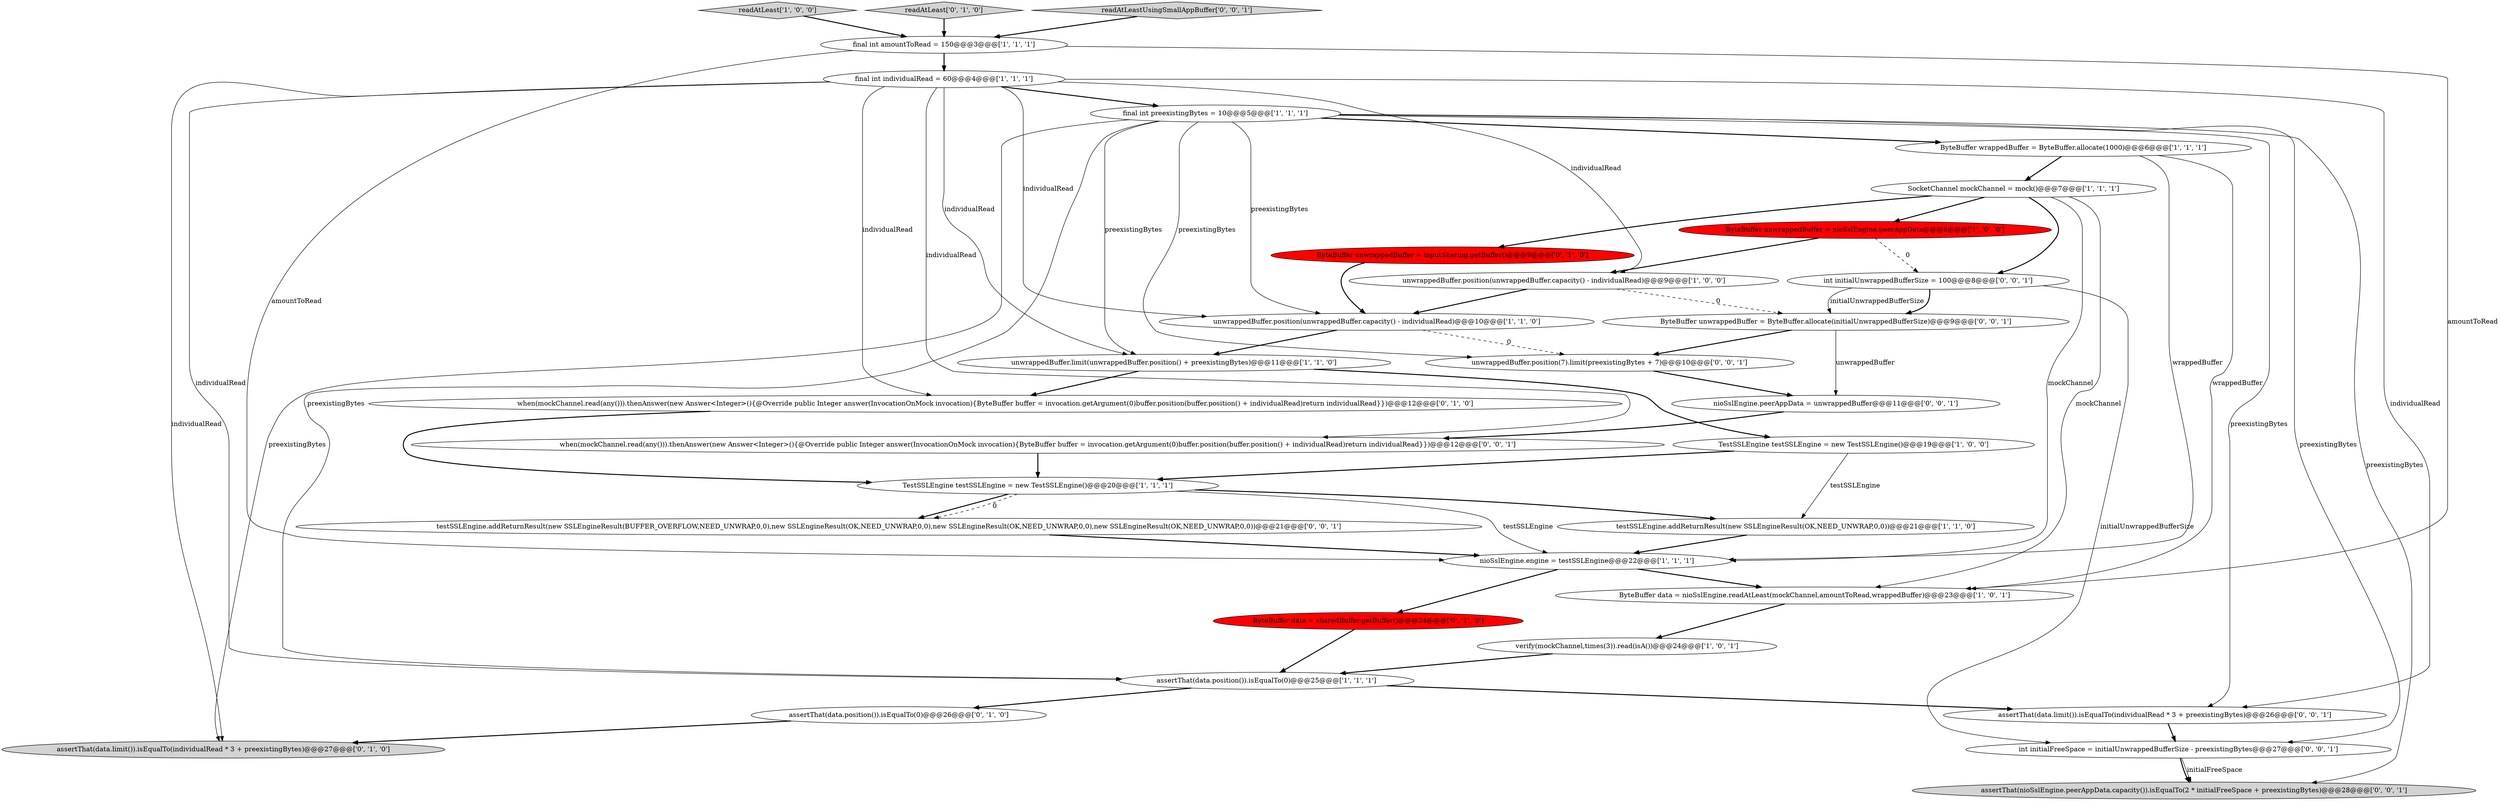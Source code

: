 digraph {
31 [style = filled, label = "when(mockChannel.read(any())).thenAnswer(new Answer<Integer>(){@Override public Integer answer(InvocationOnMock invocation){ByteBuffer buffer = invocation.getArgument(0)buffer.position(buffer.position() + individualRead)return individualRead}})@@@12@@@['0', '0', '1']", fillcolor = white, shape = ellipse image = "AAA0AAABBB3BBB"];
14 [style = filled, label = "SocketChannel mockChannel = mock()@@@7@@@['1', '1', '1']", fillcolor = white, shape = ellipse image = "AAA0AAABBB1BBB"];
28 [style = filled, label = "int initialFreeSpace = initialUnwrappedBufferSize - preexistingBytes@@@27@@@['0', '0', '1']", fillcolor = white, shape = ellipse image = "AAA0AAABBB3BBB"];
3 [style = filled, label = "assertThat(data.position()).isEqualTo(0)@@@25@@@['1', '1', '1']", fillcolor = white, shape = ellipse image = "AAA0AAABBB1BBB"];
23 [style = filled, label = "unwrappedBuffer.position(7).limit(preexistingBytes + 7)@@@10@@@['0', '0', '1']", fillcolor = white, shape = ellipse image = "AAA0AAABBB3BBB"];
8 [style = filled, label = "unwrappedBuffer.position(unwrappedBuffer.capacity() - individualRead)@@@9@@@['1', '0', '0']", fillcolor = white, shape = ellipse image = "AAA0AAABBB1BBB"];
26 [style = filled, label = "ByteBuffer unwrappedBuffer = ByteBuffer.allocate(initialUnwrappedBufferSize)@@@9@@@['0', '0', '1']", fillcolor = white, shape = ellipse image = "AAA0AAABBB3BBB"];
5 [style = filled, label = "final int individualRead = 60@@@4@@@['1', '1', '1']", fillcolor = white, shape = ellipse image = "AAA0AAABBB1BBB"];
4 [style = filled, label = "ByteBuffer unwrappedBuffer = nioSslEngine.peerAppData@@@8@@@['1', '0', '0']", fillcolor = red, shape = ellipse image = "AAA1AAABBB1BBB"];
29 [style = filled, label = "assertThat(data.limit()).isEqualTo(individualRead * 3 + preexistingBytes)@@@26@@@['0', '0', '1']", fillcolor = white, shape = ellipse image = "AAA0AAABBB3BBB"];
1 [style = filled, label = "verify(mockChannel,times(3)).read(isA())@@@24@@@['1', '0', '1']", fillcolor = white, shape = ellipse image = "AAA0AAABBB1BBB"];
11 [style = filled, label = "readAtLeast['1', '0', '0']", fillcolor = lightgray, shape = diamond image = "AAA0AAABBB1BBB"];
10 [style = filled, label = "ByteBuffer data = nioSslEngine.readAtLeast(mockChannel,amountToRead,wrappedBuffer)@@@23@@@['1', '0', '1']", fillcolor = white, shape = ellipse image = "AAA0AAABBB1BBB"];
21 [style = filled, label = "assertThat(data.position()).isEqualTo(0)@@@26@@@['0', '1', '0']", fillcolor = white, shape = ellipse image = "AAA0AAABBB2BBB"];
20 [style = filled, label = "readAtLeast['0', '1', '0']", fillcolor = lightgray, shape = diamond image = "AAA0AAABBB2BBB"];
6 [style = filled, label = "testSSLEngine.addReturnResult(new SSLEngineResult(OK,NEED_UNWRAP,0,0))@@@21@@@['1', '1', '0']", fillcolor = white, shape = ellipse image = "AAA0AAABBB1BBB"];
22 [style = filled, label = "when(mockChannel.read(any())).thenAnswer(new Answer<Integer>(){@Override public Integer answer(InvocationOnMock invocation){ByteBuffer buffer = invocation.getArgument(0)buffer.position(buffer.position() + individualRead)return individualRead}})@@@12@@@['0', '1', '0']", fillcolor = white, shape = ellipse image = "AAA0AAABBB2BBB"];
0 [style = filled, label = "unwrappedBuffer.position(unwrappedBuffer.capacity() - individualRead)@@@10@@@['1', '1', '0']", fillcolor = white, shape = ellipse image = "AAA0AAABBB1BBB"];
9 [style = filled, label = "TestSSLEngine testSSLEngine = new TestSSLEngine()@@@20@@@['1', '1', '1']", fillcolor = white, shape = ellipse image = "AAA0AAABBB1BBB"];
13 [style = filled, label = "nioSslEngine.engine = testSSLEngine@@@22@@@['1', '1', '1']", fillcolor = white, shape = ellipse image = "AAA0AAABBB1BBB"];
17 [style = filled, label = "ByteBuffer unwrappedBuffer = inputSharing.getBuffer()@@@9@@@['0', '1', '0']", fillcolor = red, shape = ellipse image = "AAA1AAABBB2BBB"];
24 [style = filled, label = "assertThat(nioSslEngine.peerAppData.capacity()).isEqualTo(2 * initialFreeSpace + preexistingBytes)@@@28@@@['0', '0', '1']", fillcolor = lightgray, shape = ellipse image = "AAA0AAABBB3BBB"];
15 [style = filled, label = "final int preexistingBytes = 10@@@5@@@['1', '1', '1']", fillcolor = white, shape = ellipse image = "AAA0AAABBB1BBB"];
27 [style = filled, label = "nioSslEngine.peerAppData = unwrappedBuffer@@@11@@@['0', '0', '1']", fillcolor = white, shape = ellipse image = "AAA0AAABBB3BBB"];
19 [style = filled, label = "assertThat(data.limit()).isEqualTo(individualRead * 3 + preexistingBytes)@@@27@@@['0', '1', '0']", fillcolor = lightgray, shape = ellipse image = "AAA0AAABBB2BBB"];
32 [style = filled, label = "testSSLEngine.addReturnResult(new SSLEngineResult(BUFFER_OVERFLOW,NEED_UNWRAP,0,0),new SSLEngineResult(OK,NEED_UNWRAP,0,0),new SSLEngineResult(OK,NEED_UNWRAP,0,0),new SSLEngineResult(OK,NEED_UNWRAP,0,0))@@@21@@@['0', '0', '1']", fillcolor = white, shape = ellipse image = "AAA0AAABBB3BBB"];
18 [style = filled, label = "ByteBuffer data = sharedBuffer.getBuffer()@@@24@@@['0', '1', '0']", fillcolor = red, shape = ellipse image = "AAA1AAABBB2BBB"];
30 [style = filled, label = "int initialUnwrappedBufferSize = 100@@@8@@@['0', '0', '1']", fillcolor = white, shape = ellipse image = "AAA0AAABBB3BBB"];
16 [style = filled, label = "ByteBuffer wrappedBuffer = ByteBuffer.allocate(1000)@@@6@@@['1', '1', '1']", fillcolor = white, shape = ellipse image = "AAA0AAABBB1BBB"];
12 [style = filled, label = "unwrappedBuffer.limit(unwrappedBuffer.position() + preexistingBytes)@@@11@@@['1', '1', '0']", fillcolor = white, shape = ellipse image = "AAA0AAABBB1BBB"];
25 [style = filled, label = "readAtLeastUsingSmallAppBuffer['0', '0', '1']", fillcolor = lightgray, shape = diamond image = "AAA0AAABBB3BBB"];
2 [style = filled, label = "TestSSLEngine testSSLEngine = new TestSSLEngine()@@@19@@@['1', '0', '0']", fillcolor = white, shape = ellipse image = "AAA0AAABBB1BBB"];
7 [style = filled, label = "final int amountToRead = 150@@@3@@@['1', '1', '1']", fillcolor = white, shape = ellipse image = "AAA0AAABBB1BBB"];
13->10 [style = bold, label=""];
18->3 [style = bold, label=""];
5->31 [style = solid, label="individualRead"];
14->30 [style = bold, label=""];
15->23 [style = solid, label="preexistingBytes"];
21->19 [style = bold, label=""];
23->27 [style = bold, label=""];
5->19 [style = solid, label="individualRead"];
5->8 [style = solid, label="individualRead"];
15->24 [style = solid, label="preexistingBytes"];
31->9 [style = bold, label=""];
5->12 [style = solid, label="individualRead"];
0->23 [style = dashed, label="0"];
0->12 [style = bold, label=""];
22->9 [style = bold, label=""];
30->26 [style = bold, label=""];
9->32 [style = bold, label=""];
1->3 [style = bold, label=""];
7->13 [style = solid, label="amountToRead"];
5->29 [style = solid, label="individualRead"];
5->15 [style = bold, label=""];
27->31 [style = bold, label=""];
14->17 [style = bold, label=""];
4->30 [style = dashed, label="0"];
2->9 [style = bold, label=""];
15->28 [style = solid, label="preexistingBytes"];
15->16 [style = bold, label=""];
25->7 [style = bold, label=""];
15->19 [style = solid, label="preexistingBytes"];
5->0 [style = solid, label="individualRead"];
14->10 [style = solid, label="mockChannel"];
9->32 [style = dashed, label="0"];
9->6 [style = bold, label=""];
30->26 [style = solid, label="initialUnwrappedBufferSize"];
15->12 [style = solid, label="preexistingBytes"];
29->28 [style = bold, label=""];
8->0 [style = bold, label=""];
15->0 [style = solid, label="preexistingBytes"];
26->27 [style = solid, label="unwrappedBuffer"];
15->29 [style = solid, label="preexistingBytes"];
12->2 [style = bold, label=""];
7->5 [style = bold, label=""];
15->3 [style = solid, label="preexistingBytes"];
17->0 [style = bold, label=""];
5->22 [style = solid, label="individualRead"];
9->13 [style = solid, label="testSSLEngine"];
5->3 [style = solid, label="individualRead"];
30->28 [style = solid, label="initialUnwrappedBufferSize"];
6->13 [style = bold, label=""];
26->23 [style = bold, label=""];
28->24 [style = bold, label=""];
16->14 [style = bold, label=""];
4->8 [style = bold, label=""];
3->21 [style = bold, label=""];
16->13 [style = solid, label="wrappedBuffer"];
2->6 [style = solid, label="testSSLEngine"];
7->10 [style = solid, label="amountToRead"];
14->13 [style = solid, label="mockChannel"];
16->10 [style = solid, label="wrappedBuffer"];
20->7 [style = bold, label=""];
32->13 [style = bold, label=""];
10->1 [style = bold, label=""];
28->24 [style = solid, label="initialFreeSpace"];
3->29 [style = bold, label=""];
12->22 [style = bold, label=""];
11->7 [style = bold, label=""];
13->18 [style = bold, label=""];
14->4 [style = bold, label=""];
8->26 [style = dashed, label="0"];
}
